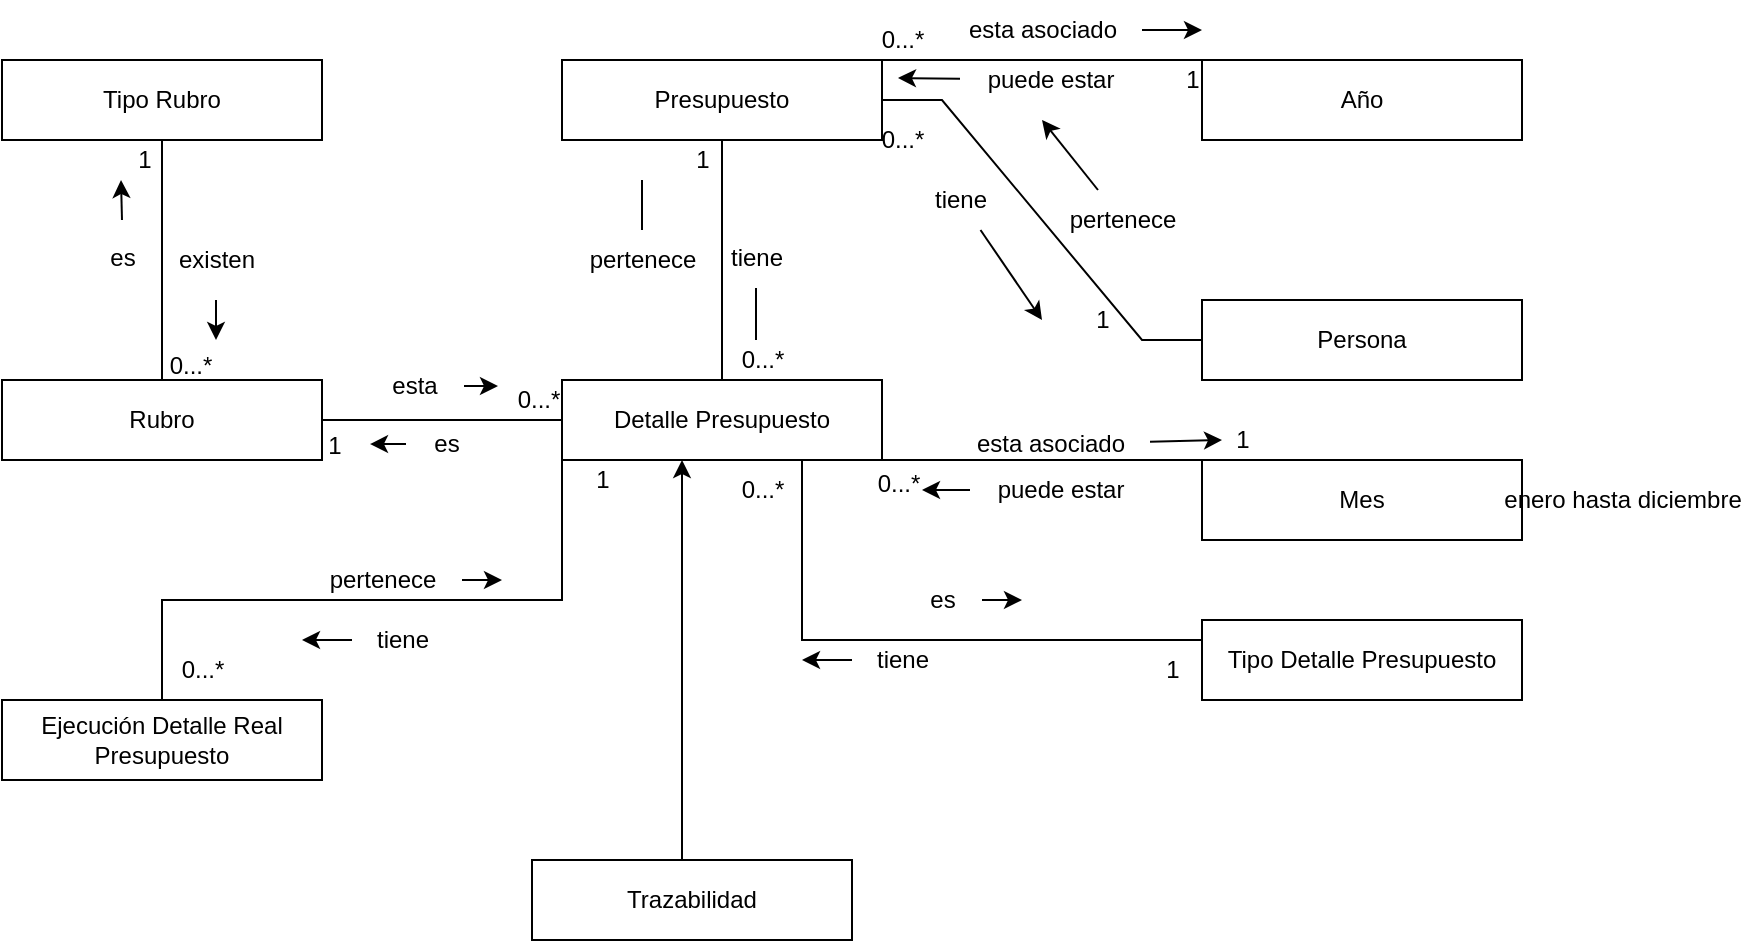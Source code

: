 <mxfile version="20.2.3" type="device"><diagram id="KhcxHXRTvUJOaFPV1zeg" name="Página-1"><mxGraphModel dx="827" dy="452" grid="1" gridSize="10" guides="1" tooltips="1" connect="1" arrows="1" fold="1" page="1" pageScale="1" pageWidth="827" pageHeight="1169" math="0" shadow="0"><root><mxCell id="0"/><mxCell id="1" parent="0"/><mxCell id="D1vBDJk1YtNsOjC5OgPf-1" value="Tipo Rubro" style="rounded=0;whiteSpace=wrap;html=1;" vertex="1" parent="1"><mxGeometry x="80" y="40" width="160" height="40" as="geometry"/></mxCell><mxCell id="D1vBDJk1YtNsOjC5OgPf-2" style="edgeStyle=orthogonalEdgeStyle;rounded=0;orthogonalLoop=1;jettySize=auto;html=1;entryX=0.5;entryY=1;entryDx=0;entryDy=0;endArrow=none;endFill=0;" edge="1" parent="1" source="D1vBDJk1YtNsOjC5OgPf-4" target="D1vBDJk1YtNsOjC5OgPf-1"><mxGeometry relative="1" as="geometry"/></mxCell><mxCell id="D1vBDJk1YtNsOjC5OgPf-3" style="edgeStyle=orthogonalEdgeStyle;rounded=0;orthogonalLoop=1;jettySize=auto;html=1;endArrow=none;endFill=0;" edge="1" parent="1" source="D1vBDJk1YtNsOjC5OgPf-4" target="D1vBDJk1YtNsOjC5OgPf-8"><mxGeometry relative="1" as="geometry"/></mxCell><mxCell id="D1vBDJk1YtNsOjC5OgPf-4" value="Rubro" style="rounded=0;whiteSpace=wrap;html=1;" vertex="1" parent="1"><mxGeometry x="80" y="200" width="160" height="40" as="geometry"/></mxCell><mxCell id="D1vBDJk1YtNsOjC5OgPf-5" style="edgeStyle=orthogonalEdgeStyle;rounded=0;orthogonalLoop=1;jettySize=auto;html=1;endArrow=none;endFill=0;" edge="1" parent="1" source="D1vBDJk1YtNsOjC5OgPf-8" target="D1vBDJk1YtNsOjC5OgPf-13"><mxGeometry relative="1" as="geometry"><Array as="points"><mxPoint x="360" y="310"/><mxPoint x="160" y="310"/></Array></mxGeometry></mxCell><mxCell id="D1vBDJk1YtNsOjC5OgPf-6" style="edgeStyle=orthogonalEdgeStyle;rounded=0;orthogonalLoop=1;jettySize=auto;html=1;endArrow=none;endFill=0;" edge="1" parent="1" source="D1vBDJk1YtNsOjC5OgPf-8" target="D1vBDJk1YtNsOjC5OgPf-21"><mxGeometry relative="1" as="geometry"><Array as="points"><mxPoint x="610" y="240"/><mxPoint x="610" y="240"/></Array></mxGeometry></mxCell><mxCell id="D1vBDJk1YtNsOjC5OgPf-7" style="edgeStyle=orthogonalEdgeStyle;rounded=0;orthogonalLoop=1;jettySize=auto;html=1;endArrow=none;endFill=0;" edge="1" parent="1" source="D1vBDJk1YtNsOjC5OgPf-8" target="D1vBDJk1YtNsOjC5OgPf-20"><mxGeometry relative="1" as="geometry"><Array as="points"><mxPoint x="480" y="330"/></Array></mxGeometry></mxCell><mxCell id="D1vBDJk1YtNsOjC5OgPf-8" value="Detalle Presupuesto" style="rounded=0;whiteSpace=wrap;html=1;" vertex="1" parent="1"><mxGeometry x="360" y="200" width="160" height="40" as="geometry"/></mxCell><mxCell id="D1vBDJk1YtNsOjC5OgPf-9" style="edgeStyle=orthogonalEdgeStyle;rounded=0;orthogonalLoop=1;jettySize=auto;html=1;entryX=0.5;entryY=0;entryDx=0;entryDy=0;endArrow=none;endFill=0;" edge="1" parent="1" source="D1vBDJk1YtNsOjC5OgPf-12" target="D1vBDJk1YtNsOjC5OgPf-8"><mxGeometry relative="1" as="geometry"/></mxCell><mxCell id="D1vBDJk1YtNsOjC5OgPf-10" style="edgeStyle=orthogonalEdgeStyle;rounded=0;orthogonalLoop=1;jettySize=auto;html=1;endArrow=none;endFill=0;curved=1;" edge="1" parent="1" source="D1vBDJk1YtNsOjC5OgPf-12" target="D1vBDJk1YtNsOjC5OgPf-23"><mxGeometry relative="1" as="geometry"><Array as="points"><mxPoint x="590" y="40"/><mxPoint x="590" y="40"/></Array></mxGeometry></mxCell><mxCell id="D1vBDJk1YtNsOjC5OgPf-11" style="edgeStyle=entityRelationEdgeStyle;rounded=0;orthogonalLoop=1;jettySize=auto;html=1;endArrow=none;endFill=0;" edge="1" parent="1" source="D1vBDJk1YtNsOjC5OgPf-12" target="D1vBDJk1YtNsOjC5OgPf-22"><mxGeometry relative="1" as="geometry"/></mxCell><mxCell id="D1vBDJk1YtNsOjC5OgPf-12" value="Presupuesto" style="rounded=0;whiteSpace=wrap;html=1;" vertex="1" parent="1"><mxGeometry x="360" y="40" width="160" height="40" as="geometry"/></mxCell><mxCell id="D1vBDJk1YtNsOjC5OgPf-13" value="Ejecución Detalle Real Presupuesto" style="rounded=0;whiteSpace=wrap;html=1;" vertex="1" parent="1"><mxGeometry x="80" y="360" width="160" height="40" as="geometry"/></mxCell><mxCell id="D1vBDJk1YtNsOjC5OgPf-14" value="es" style="text;html=1;align=center;verticalAlign=middle;resizable=0;points=[];autosize=1;strokeColor=none;fillColor=none;" vertex="1" parent="1"><mxGeometry x="120" y="124" width="40" height="30" as="geometry"/></mxCell><mxCell id="D1vBDJk1YtNsOjC5OgPf-15" value="" style="endArrow=classic;html=1;rounded=0;" edge="1" parent="1"><mxGeometry width="50" height="50" relative="1" as="geometry"><mxPoint x="140" y="120" as="sourcePoint"/><mxPoint x="139.5" y="100" as="targetPoint"/></mxGeometry></mxCell><mxCell id="D1vBDJk1YtNsOjC5OgPf-16" value="existen&lt;br&gt;" style="text;html=1;align=center;verticalAlign=middle;resizable=0;points=[];autosize=1;strokeColor=none;fillColor=none;" vertex="1" parent="1"><mxGeometry x="157" y="125" width="60" height="30" as="geometry"/></mxCell><mxCell id="D1vBDJk1YtNsOjC5OgPf-17" value="" style="endArrow=classic;html=1;rounded=0;" edge="1" parent="1"><mxGeometry width="50" height="50" relative="1" as="geometry"><mxPoint x="187" y="160" as="sourcePoint"/><mxPoint x="187" y="180" as="targetPoint"/></mxGeometry></mxCell><mxCell id="D1vBDJk1YtNsOjC5OgPf-18" value="0...*" style="text;html=1;align=center;verticalAlign=middle;resizable=0;points=[];autosize=1;strokeColor=none;fillColor=none;" vertex="1" parent="1"><mxGeometry x="154" y="178" width="40" height="30" as="geometry"/></mxCell><mxCell id="D1vBDJk1YtNsOjC5OgPf-19" value="1" style="text;html=1;align=center;verticalAlign=middle;resizable=0;points=[];autosize=1;strokeColor=none;fillColor=none;" vertex="1" parent="1"><mxGeometry x="136" y="75" width="30" height="30" as="geometry"/></mxCell><mxCell id="D1vBDJk1YtNsOjC5OgPf-20" value="Tipo Detalle Presupuesto" style="rounded=0;whiteSpace=wrap;html=1;" vertex="1" parent="1"><mxGeometry x="680" y="320" width="160" height="40" as="geometry"/></mxCell><mxCell id="D1vBDJk1YtNsOjC5OgPf-21" value="Mes" style="rounded=0;whiteSpace=wrap;html=1;" vertex="1" parent="1"><mxGeometry x="680" y="240" width="160" height="40" as="geometry"/></mxCell><mxCell id="D1vBDJk1YtNsOjC5OgPf-22" value="Persona" style="rounded=0;whiteSpace=wrap;html=1;" vertex="1" parent="1"><mxGeometry x="680" y="160" width="160" height="40" as="geometry"/></mxCell><mxCell id="D1vBDJk1YtNsOjC5OgPf-23" value="Año" style="rounded=0;whiteSpace=wrap;html=1;" vertex="1" parent="1"><mxGeometry x="680" y="40" width="160" height="40" as="geometry"/></mxCell><mxCell id="D1vBDJk1YtNsOjC5OgPf-24" value="1" style="text;html=1;align=center;verticalAlign=middle;resizable=0;points=[];autosize=1;strokeColor=none;fillColor=none;" vertex="1" parent="1"><mxGeometry x="231" y="218" width="30" height="30" as="geometry"/></mxCell><mxCell id="D1vBDJk1YtNsOjC5OgPf-25" style="edgeStyle=orthogonalEdgeStyle;curved=1;rounded=0;orthogonalLoop=1;jettySize=auto;html=1;entryX=1.1;entryY=0.467;entryDx=0;entryDy=0;entryPerimeter=0;endArrow=classic;endFill=1;elbow=vertical;" edge="1" parent="1" source="D1vBDJk1YtNsOjC5OgPf-26" target="D1vBDJk1YtNsOjC5OgPf-24"><mxGeometry relative="1" as="geometry"/></mxCell><mxCell id="D1vBDJk1YtNsOjC5OgPf-26" value="es" style="text;html=1;align=center;verticalAlign=middle;resizable=0;points=[];autosize=1;strokeColor=none;fillColor=none;" vertex="1" parent="1"><mxGeometry x="282" y="217" width="40" height="30" as="geometry"/></mxCell><mxCell id="D1vBDJk1YtNsOjC5OgPf-27" style="edgeStyle=orthogonalEdgeStyle;curved=1;rounded=0;orthogonalLoop=1;jettySize=auto;html=1;endArrow=classic;endFill=1;elbow=vertical;" edge="1" parent="1" source="D1vBDJk1YtNsOjC5OgPf-28" target="D1vBDJk1YtNsOjC5OgPf-29"><mxGeometry relative="1" as="geometry"><Array as="points"><mxPoint x="350" y="210"/><mxPoint x="350" y="210"/></Array></mxGeometry></mxCell><mxCell id="D1vBDJk1YtNsOjC5OgPf-28" value="esta" style="text;html=1;align=center;verticalAlign=middle;resizable=0;points=[];autosize=1;strokeColor=none;fillColor=none;" vertex="1" parent="1"><mxGeometry x="261" y="188" width="50" height="30" as="geometry"/></mxCell><mxCell id="D1vBDJk1YtNsOjC5OgPf-29" value="0...*" style="text;html=1;align=center;verticalAlign=middle;resizable=0;points=[];autosize=1;strokeColor=none;fillColor=none;" vertex="1" parent="1"><mxGeometry x="328" y="195" width="40" height="30" as="geometry"/></mxCell><mxCell id="D1vBDJk1YtNsOjC5OgPf-30" value="1" style="text;html=1;align=center;verticalAlign=middle;resizable=0;points=[];autosize=1;strokeColor=none;fillColor=none;" vertex="1" parent="1"><mxGeometry x="415" y="75" width="30" height="30" as="geometry"/></mxCell><mxCell id="D1vBDJk1YtNsOjC5OgPf-31" style="edgeStyle=orthogonalEdgeStyle;curved=1;rounded=0;orthogonalLoop=1;jettySize=auto;html=1;endArrow=none;endFill=0;elbow=vertical;" edge="1" parent="1" source="D1vBDJk1YtNsOjC5OgPf-32"><mxGeometry relative="1" as="geometry"><mxPoint x="400.0" y="100" as="targetPoint"/></mxGeometry></mxCell><mxCell id="D1vBDJk1YtNsOjC5OgPf-32" value="pertenece" style="text;html=1;align=center;verticalAlign=middle;resizable=0;points=[];autosize=1;strokeColor=none;fillColor=none;" vertex="1" parent="1"><mxGeometry x="360" y="125" width="80" height="30" as="geometry"/></mxCell><mxCell id="D1vBDJk1YtNsOjC5OgPf-33" style="edgeStyle=orthogonalEdgeStyle;curved=1;rounded=0;orthogonalLoop=1;jettySize=auto;html=1;endArrow=none;endFill=0;elbow=vertical;" edge="1" parent="1" source="D1vBDJk1YtNsOjC5OgPf-34"><mxGeometry relative="1" as="geometry"><mxPoint x="457" y="180" as="targetPoint"/></mxGeometry></mxCell><mxCell id="D1vBDJk1YtNsOjC5OgPf-34" value="tiene" style="text;html=1;align=center;verticalAlign=middle;resizable=0;points=[];autosize=1;strokeColor=none;fillColor=none;" vertex="1" parent="1"><mxGeometry x="432" y="124" width="50" height="30" as="geometry"/></mxCell><mxCell id="D1vBDJk1YtNsOjC5OgPf-35" value="0...*" style="text;html=1;align=center;verticalAlign=middle;resizable=0;points=[];autosize=1;strokeColor=none;fillColor=none;" vertex="1" parent="1"><mxGeometry x="440" y="175" width="40" height="30" as="geometry"/></mxCell><mxCell id="D1vBDJk1YtNsOjC5OgPf-36" style="edgeStyle=none;rounded=0;orthogonalLoop=1;jettySize=auto;html=1;endArrow=classic;endFill=1;elbow=vertical;" edge="1" parent="1" source="D1vBDJk1YtNsOjC5OgPf-37"><mxGeometry relative="1" as="geometry"><mxPoint x="600.0" y="70" as="targetPoint"/></mxGeometry></mxCell><mxCell id="D1vBDJk1YtNsOjC5OgPf-37" value="pertenece" style="text;html=1;align=center;verticalAlign=middle;resizable=0;points=[];autosize=1;strokeColor=none;fillColor=none;" vertex="1" parent="1"><mxGeometry x="600" y="105" width="80" height="30" as="geometry"/></mxCell><mxCell id="D1vBDJk1YtNsOjC5OgPf-38" style="rounded=0;orthogonalLoop=1;jettySize=auto;html=1;endArrow=classic;endFill=1;elbow=vertical;" edge="1" parent="1" source="D1vBDJk1YtNsOjC5OgPf-39"><mxGeometry relative="1" as="geometry"><mxPoint x="600.0" y="170" as="targetPoint"/></mxGeometry></mxCell><mxCell id="D1vBDJk1YtNsOjC5OgPf-39" value="tiene" style="text;html=1;align=center;verticalAlign=middle;resizable=0;points=[];autosize=1;strokeColor=none;fillColor=none;" vertex="1" parent="1"><mxGeometry x="534" y="95" width="50" height="30" as="geometry"/></mxCell><mxCell id="D1vBDJk1YtNsOjC5OgPf-40" value="0...*" style="text;html=1;align=center;verticalAlign=middle;resizable=0;points=[];autosize=1;strokeColor=none;fillColor=none;" vertex="1" parent="1"><mxGeometry x="510" y="65" width="40" height="30" as="geometry"/></mxCell><mxCell id="D1vBDJk1YtNsOjC5OgPf-41" value="1" style="text;html=1;align=center;verticalAlign=middle;resizable=0;points=[];autosize=1;strokeColor=none;fillColor=none;" vertex="1" parent="1"><mxGeometry x="615" y="155" width="30" height="30" as="geometry"/></mxCell><mxCell id="D1vBDJk1YtNsOjC5OgPf-42" value="0...*" style="text;html=1;align=center;verticalAlign=middle;resizable=0;points=[];autosize=1;strokeColor=none;fillColor=none;" vertex="1" parent="1"><mxGeometry x="510" y="15" width="40" height="30" as="geometry"/></mxCell><mxCell id="D1vBDJk1YtNsOjC5OgPf-43" value="1" style="text;html=1;align=center;verticalAlign=middle;resizable=0;points=[];autosize=1;strokeColor=none;fillColor=none;" vertex="1" parent="1"><mxGeometry x="660" y="35" width="30" height="30" as="geometry"/></mxCell><mxCell id="D1vBDJk1YtNsOjC5OgPf-44" style="edgeStyle=none;rounded=0;orthogonalLoop=1;jettySize=auto;html=1;entryX=0.45;entryY=1.133;entryDx=0;entryDy=0;entryPerimeter=0;endArrow=classic;endFill=1;elbow=vertical;" edge="1" parent="1" source="D1vBDJk1YtNsOjC5OgPf-45" target="D1vBDJk1YtNsOjC5OgPf-42"><mxGeometry relative="1" as="geometry"/></mxCell><mxCell id="D1vBDJk1YtNsOjC5OgPf-45" value="puede estar" style="text;html=1;align=center;verticalAlign=middle;resizable=0;points=[];autosize=1;strokeColor=none;fillColor=none;" vertex="1" parent="1"><mxGeometry x="559" y="35" width="90" height="30" as="geometry"/></mxCell><mxCell id="D1vBDJk1YtNsOjC5OgPf-46" style="edgeStyle=none;rounded=0;orthogonalLoop=1;jettySize=auto;html=1;endArrow=classic;endFill=1;elbow=vertical;" edge="1" parent="1" source="D1vBDJk1YtNsOjC5OgPf-47"><mxGeometry relative="1" as="geometry"><mxPoint x="680.0" y="25" as="targetPoint"/></mxGeometry></mxCell><mxCell id="D1vBDJk1YtNsOjC5OgPf-47" value="esta asociado" style="text;html=1;align=center;verticalAlign=middle;resizable=0;points=[];autosize=1;strokeColor=none;fillColor=none;" vertex="1" parent="1"><mxGeometry x="550" y="10" width="100" height="30" as="geometry"/></mxCell><mxCell id="D1vBDJk1YtNsOjC5OgPf-48" style="edgeStyle=none;rounded=0;orthogonalLoop=1;jettySize=auto;html=1;endArrow=classic;endFill=1;elbow=vertical;" edge="1" parent="1" source="D1vBDJk1YtNsOjC5OgPf-49"><mxGeometry relative="1" as="geometry"><mxPoint x="690.0" y="230" as="targetPoint"/></mxGeometry></mxCell><mxCell id="D1vBDJk1YtNsOjC5OgPf-49" value="esta asociado" style="text;html=1;align=center;verticalAlign=middle;resizable=0;points=[];autosize=1;strokeColor=none;fillColor=none;" vertex="1" parent="1"><mxGeometry x="554" y="217" width="100" height="30" as="geometry"/></mxCell><mxCell id="D1vBDJk1YtNsOjC5OgPf-50" style="edgeStyle=none;rounded=0;orthogonalLoop=1;jettySize=auto;html=1;endArrow=classic;endFill=1;elbow=vertical;" edge="1" parent="1" source="D1vBDJk1YtNsOjC5OgPf-51"><mxGeometry relative="1" as="geometry"><mxPoint x="540.0" y="255" as="targetPoint"/></mxGeometry></mxCell><mxCell id="D1vBDJk1YtNsOjC5OgPf-51" value="puede estar" style="text;html=1;align=center;verticalAlign=middle;resizable=0;points=[];autosize=1;strokeColor=none;fillColor=none;" vertex="1" parent="1"><mxGeometry x="564" y="240" width="90" height="30" as="geometry"/></mxCell><mxCell id="D1vBDJk1YtNsOjC5OgPf-52" value="1" style="text;html=1;align=center;verticalAlign=middle;resizable=0;points=[];autosize=1;strokeColor=none;fillColor=none;" vertex="1" parent="1"><mxGeometry x="685" y="215" width="30" height="30" as="geometry"/></mxCell><mxCell id="D1vBDJk1YtNsOjC5OgPf-53" value="0...*" style="text;html=1;align=center;verticalAlign=middle;resizable=0;points=[];autosize=1;strokeColor=none;fillColor=none;" vertex="1" parent="1"><mxGeometry x="508" y="237" width="40" height="30" as="geometry"/></mxCell><mxCell id="D1vBDJk1YtNsOjC5OgPf-54" value="1" style="text;html=1;align=center;verticalAlign=middle;resizable=0;points=[];autosize=1;strokeColor=none;fillColor=none;" vertex="1" parent="1"><mxGeometry x="650" y="330" width="30" height="30" as="geometry"/></mxCell><mxCell id="D1vBDJk1YtNsOjC5OgPf-55" value="0...*" style="text;html=1;align=center;verticalAlign=middle;resizable=0;points=[];autosize=1;strokeColor=none;fillColor=none;" vertex="1" parent="1"><mxGeometry x="440" y="240" width="40" height="30" as="geometry"/></mxCell><mxCell id="D1vBDJk1YtNsOjC5OgPf-56" value="1" style="text;html=1;align=center;verticalAlign=middle;resizable=0;points=[];autosize=1;strokeColor=none;fillColor=none;" vertex="1" parent="1"><mxGeometry x="365" y="235" width="30" height="30" as="geometry"/></mxCell><mxCell id="D1vBDJk1YtNsOjC5OgPf-57" style="edgeStyle=orthogonalEdgeStyle;rounded=0;orthogonalLoop=1;jettySize=auto;html=1;" edge="1" parent="1" source="D1vBDJk1YtNsOjC5OgPf-58"><mxGeometry relative="1" as="geometry"><mxPoint x="590.0" y="310" as="targetPoint"/></mxGeometry></mxCell><mxCell id="D1vBDJk1YtNsOjC5OgPf-58" value="es" style="text;html=1;align=center;verticalAlign=middle;resizable=0;points=[];autosize=1;strokeColor=none;fillColor=none;" vertex="1" parent="1"><mxGeometry x="530" y="295" width="40" height="30" as="geometry"/></mxCell><mxCell id="D1vBDJk1YtNsOjC5OgPf-59" style="edgeStyle=orthogonalEdgeStyle;rounded=0;orthogonalLoop=1;jettySize=auto;html=1;" edge="1" parent="1" source="D1vBDJk1YtNsOjC5OgPf-60"><mxGeometry relative="1" as="geometry"><mxPoint x="480.0" y="340" as="targetPoint"/></mxGeometry></mxCell><mxCell id="D1vBDJk1YtNsOjC5OgPf-60" value="tiene" style="text;html=1;align=center;verticalAlign=middle;resizable=0;points=[];autosize=1;strokeColor=none;fillColor=none;" vertex="1" parent="1"><mxGeometry x="505" y="325" width="50" height="30" as="geometry"/></mxCell><mxCell id="D1vBDJk1YtNsOjC5OgPf-61" style="edgeStyle=orthogonalEdgeStyle;rounded=0;orthogonalLoop=1;jettySize=auto;html=1;" edge="1" parent="1" source="D1vBDJk1YtNsOjC5OgPf-62"><mxGeometry relative="1" as="geometry"><mxPoint x="330.0" y="300" as="targetPoint"/></mxGeometry></mxCell><mxCell id="D1vBDJk1YtNsOjC5OgPf-62" value="pertenece" style="text;html=1;align=center;verticalAlign=middle;resizable=0;points=[];autosize=1;strokeColor=none;fillColor=none;" vertex="1" parent="1"><mxGeometry x="230" y="285" width="80" height="30" as="geometry"/></mxCell><mxCell id="D1vBDJk1YtNsOjC5OgPf-63" style="edgeStyle=orthogonalEdgeStyle;rounded=0;orthogonalLoop=1;jettySize=auto;html=1;" edge="1" parent="1" source="D1vBDJk1YtNsOjC5OgPf-64"><mxGeometry relative="1" as="geometry"><mxPoint x="230" y="330" as="targetPoint"/></mxGeometry></mxCell><mxCell id="D1vBDJk1YtNsOjC5OgPf-64" value="tiene" style="text;html=1;align=center;verticalAlign=middle;resizable=0;points=[];autosize=1;strokeColor=none;fillColor=none;" vertex="1" parent="1"><mxGeometry x="255" y="315" width="50" height="30" as="geometry"/></mxCell><mxCell id="D1vBDJk1YtNsOjC5OgPf-65" value="0...*" style="text;html=1;align=center;verticalAlign=middle;resizable=0;points=[];autosize=1;strokeColor=none;fillColor=none;" vertex="1" parent="1"><mxGeometry x="160" y="330" width="40" height="30" as="geometry"/></mxCell><mxCell id="D1vBDJk1YtNsOjC5OgPf-66" style="edgeStyle=orthogonalEdgeStyle;rounded=0;orthogonalLoop=1;jettySize=auto;html=1;" edge="1" parent="1" source="D1vBDJk1YtNsOjC5OgPf-67" target="D1vBDJk1YtNsOjC5OgPf-8"><mxGeometry relative="1" as="geometry"><Array as="points"><mxPoint x="420" y="310"/><mxPoint x="420" y="310"/></Array></mxGeometry></mxCell><mxCell id="D1vBDJk1YtNsOjC5OgPf-67" value="Trazabilidad" style="rounded=0;whiteSpace=wrap;html=1;" vertex="1" parent="1"><mxGeometry x="345" y="440" width="160" height="40" as="geometry"/></mxCell><mxCell id="D1vBDJk1YtNsOjC5OgPf-68" value="enero hasta diciembre" style="text;html=1;align=center;verticalAlign=middle;resizable=0;points=[];autosize=1;strokeColor=none;fillColor=none;" vertex="1" parent="1"><mxGeometry x="820" y="245" width="140" height="30" as="geometry"/></mxCell></root></mxGraphModel></diagram></mxfile>